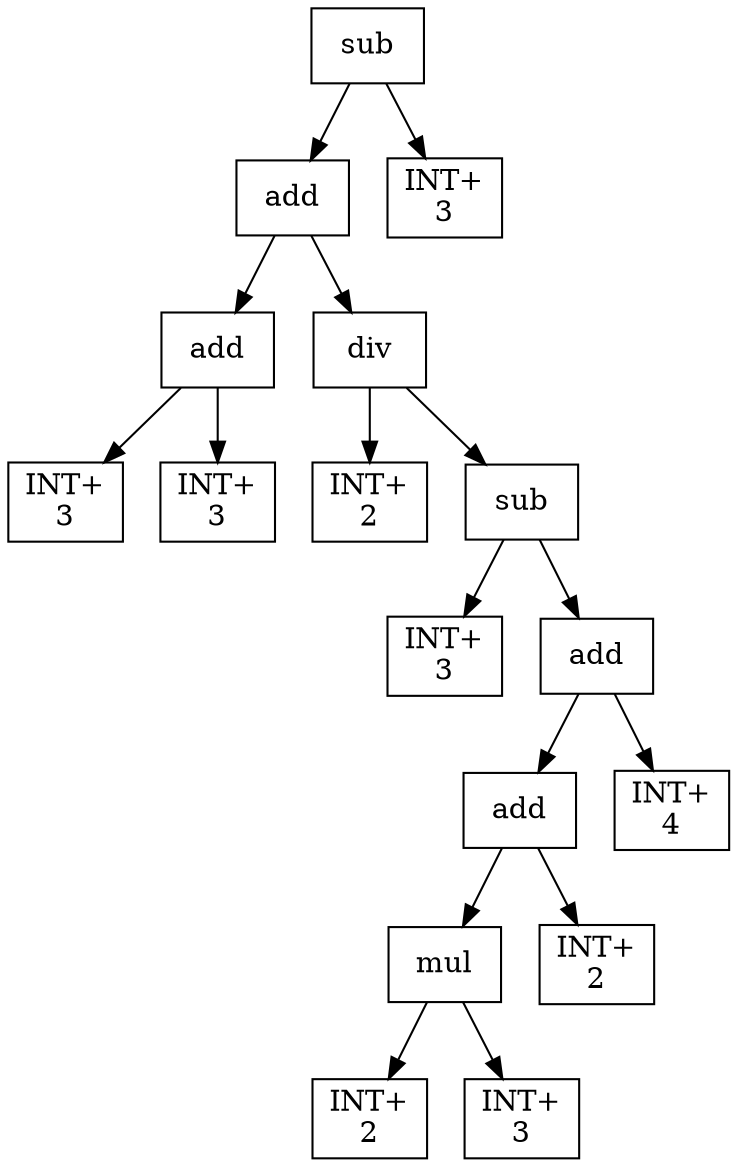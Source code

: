 digraph expr {
  node [shape=box];
  n1 [label="sub"];
  n2 [label="add"];
  n3 [label="add"];
  n4 [label="INT+\n3"];
  n5 [label="INT+\n3"];
  n3 -> n4;
  n3 -> n5;
  n6 [label="div"];
  n7 [label="INT+\n2"];
  n8 [label="sub"];
  n9 [label="INT+\n3"];
  n10 [label="add"];
  n11 [label="add"];
  n12 [label="mul"];
  n13 [label="INT+\n2"];
  n14 [label="INT+\n3"];
  n12 -> n13;
  n12 -> n14;
  n15 [label="INT+\n2"];
  n11 -> n12;
  n11 -> n15;
  n16 [label="INT+\n4"];
  n10 -> n11;
  n10 -> n16;
  n8 -> n9;
  n8 -> n10;
  n6 -> n7;
  n6 -> n8;
  n2 -> n3;
  n2 -> n6;
  n17 [label="INT+\n3"];
  n1 -> n2;
  n1 -> n17;
}
